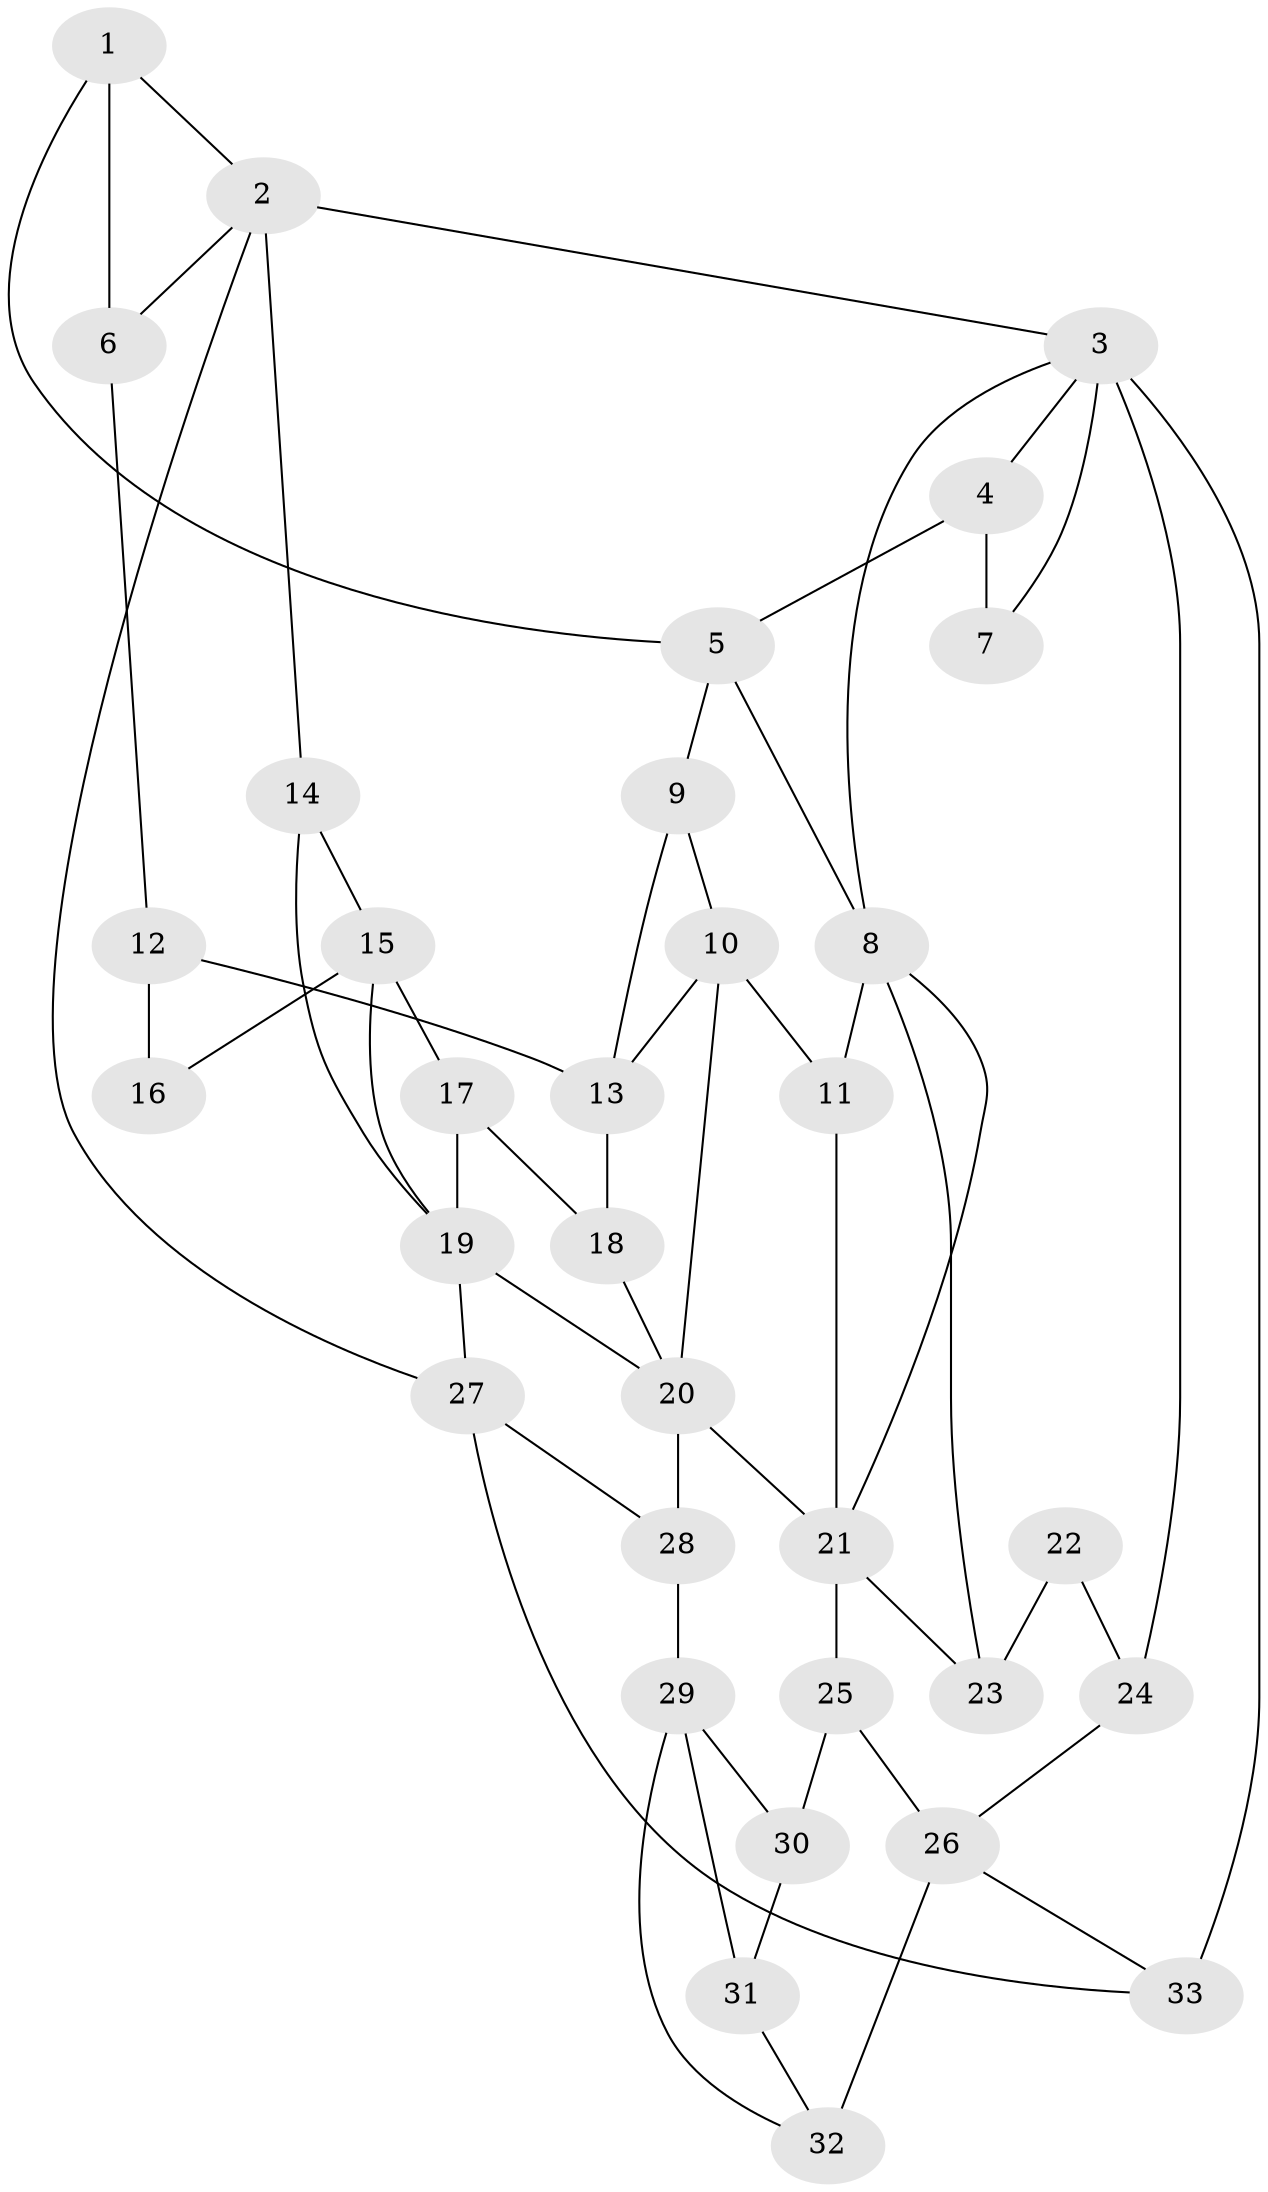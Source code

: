// original degree distribution, {3: 0.036585365853658534, 4: 0.21951219512195122, 5: 0.524390243902439, 6: 0.21951219512195122}
// Generated by graph-tools (version 1.1) at 2025/54/03/04/25 22:54:49]
// undirected, 33 vertices, 58 edges
graph export_dot {
  node [color=gray90,style=filled];
  1;
  2;
  3;
  4;
  5;
  6;
  7;
  8;
  9;
  10;
  11;
  12;
  13;
  14;
  15;
  16;
  17;
  18;
  19;
  20;
  21;
  22;
  23;
  24;
  25;
  26;
  27;
  28;
  29;
  30;
  31;
  32;
  33;
  1 -- 2 [weight=1.0];
  1 -- 5 [weight=1.0];
  1 -- 6 [weight=2.0];
  2 -- 3 [weight=1.0];
  2 -- 6 [weight=1.0];
  2 -- 14 [weight=2.0];
  2 -- 27 [weight=1.0];
  3 -- 4 [weight=1.0];
  3 -- 7 [weight=1.0];
  3 -- 8 [weight=1.0];
  3 -- 24 [weight=1.0];
  3 -- 33 [weight=2.0];
  4 -- 5 [weight=1.0];
  4 -- 7 [weight=2.0];
  5 -- 8 [weight=1.0];
  5 -- 9 [weight=1.0];
  6 -- 12 [weight=1.0];
  8 -- 11 [weight=1.0];
  8 -- 21 [weight=1.0];
  8 -- 23 [weight=1.0];
  9 -- 10 [weight=1.0];
  9 -- 13 [weight=1.0];
  10 -- 11 [weight=2.0];
  10 -- 13 [weight=2.0];
  10 -- 20 [weight=1.0];
  11 -- 21 [weight=1.0];
  12 -- 13 [weight=2.0];
  12 -- 16 [weight=1.0];
  13 -- 18 [weight=1.0];
  14 -- 15 [weight=2.0];
  14 -- 19 [weight=1.0];
  15 -- 16 [weight=2.0];
  15 -- 17 [weight=1.0];
  15 -- 19 [weight=1.0];
  17 -- 18 [weight=1.0];
  17 -- 19 [weight=2.0];
  18 -- 20 [weight=1.0];
  19 -- 20 [weight=1.0];
  19 -- 27 [weight=1.0];
  20 -- 21 [weight=1.0];
  20 -- 28 [weight=1.0];
  21 -- 23 [weight=1.0];
  21 -- 25 [weight=2.0];
  22 -- 23 [weight=1.0];
  22 -- 24 [weight=1.0];
  24 -- 26 [weight=1.0];
  25 -- 26 [weight=2.0];
  25 -- 30 [weight=1.0];
  26 -- 32 [weight=2.0];
  26 -- 33 [weight=1.0];
  27 -- 28 [weight=1.0];
  27 -- 33 [weight=1.0];
  28 -- 29 [weight=2.0];
  29 -- 30 [weight=1.0];
  29 -- 31 [weight=2.0];
  29 -- 32 [weight=1.0];
  30 -- 31 [weight=1.0];
  31 -- 32 [weight=1.0];
}

